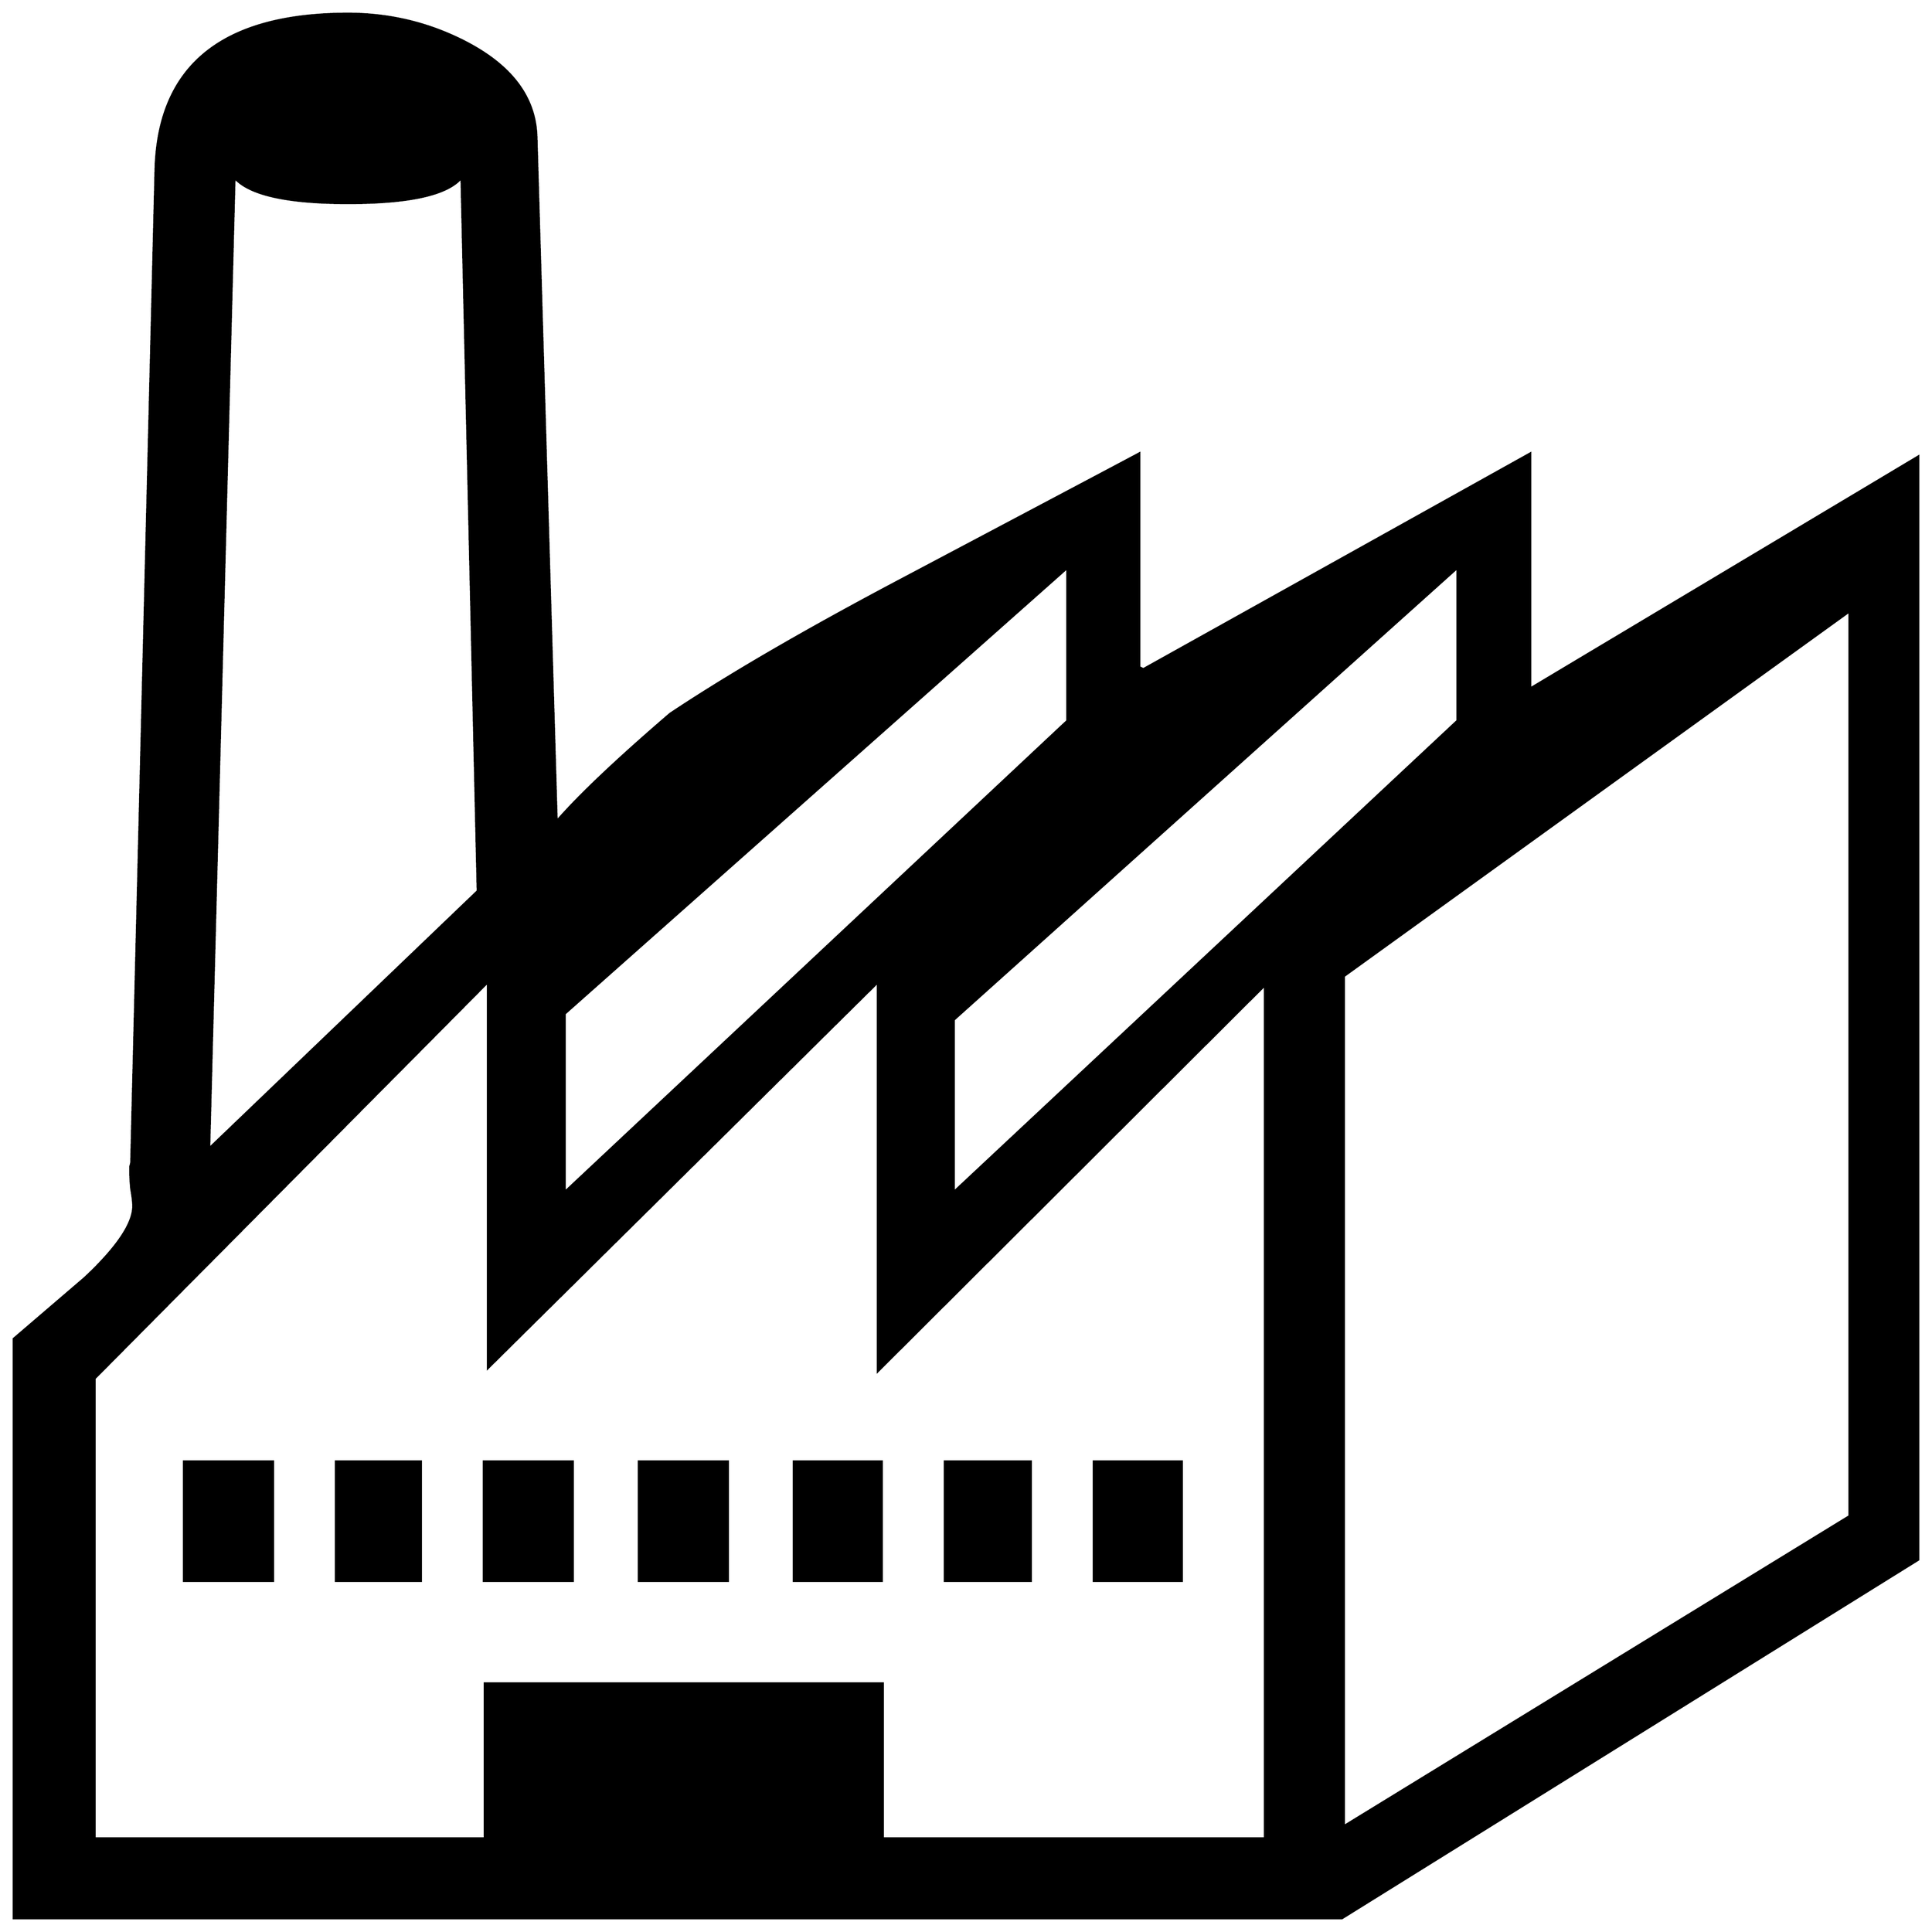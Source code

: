 


\begin{tikzpicture}[y=0.80pt, x=0.80pt, yscale=-1.0, xscale=1.0, inner sep=0pt, outer sep=0pt]
\begin{scope}[shift={(100.0,1717.0)},nonzero rule]
  \path[draw=.,fill=.,line width=1.600pt] (1962.0,-7.0) --
    (1393.0,347.0) -- (82.0,347.0) -- (82.0,-225.0) .. controls
    (105.333,-245.0) and (128.667,-265.0) .. (152.0,-285.0) ..
    controls (184.0,-315.0) and (200.0,-338.667) .. (200.0,-356.0)
    .. controls (200.0,-360.0) and (199.333,-365.667) ..
    (198.0,-373.0) .. controls (197.333,-380.333) and (197.0,-386.0)
    .. (197.0,-390.0) .. controls (197.0,-391.333) and
    (197.0,-393.0) .. (197.0,-395.0) .. controls (197.667,-397.0)
    and (198.0,-398.333) .. (198.0,-399.0) -- (222.0,-1379.0) ..
    controls (224.667,-1481.667) and (288.0,-1533.0) ..
    (412.0,-1533.0) .. controls (454.0,-1533.0) and
    (493.333,-1523.333) .. (530.0,-1504.0) .. controls
    (574.0,-1480.667) and (596.667,-1450.0) .. (598.0,-1412.0) --
    (618.0,-736.0) .. controls (640.667,-762.0) and (678.0,-797.333)
    .. (730.0,-842.0) .. controls (788.0,-880.667) and
    (864.333,-925.0) .. (959.0,-975.0) .. controls
    (1106.333,-1053.0) and (1184.333,-1094.333) .. (1193.0,-1099.0) --
    (1193.0,-888.0) -- (1197.0,-886.0) -- (1579.0,-1099.0) --
    (1579.0,-867.0) -- (1962.0,-1096.0) -- (1962.0,-7.0) --
    cycle(1894.0,-50.0) -- (1894.0,-943.0) -- (1395.0,-583.0) --
    (1395.0,256.0) -- (1894.0,-50.0) -- cycle(1507.0,-835.0) --
    (1507.0,-986.0) -- (1010.0,-540.0) -- (1010.0,-370.0) --
    (1507.0,-835.0) -- cycle(1122.0,-835.0) -- (1122.0,-986.0)
    -- (626.0,-546.0) -- (626.0,-370.0) -- (1122.0,-835.0) --
    cycle(540.0,-667.0) -- (524.0,-1371.0) .. controls
    (510.0,-1354.333) and (472.667,-1346.0) .. (412.0,-1346.0) ..
    controls (352.0,-1346.0) and (314.667,-1354.333) ..
    (300.0,-1371.0) -- (275.0,-413.0) -- (540.0,-667.0) --
    cycle(1317.0,268.0) -- (1317.0,-574.0) -- (935.0,-193.0) --
    (935.0,-577.0) -- (550.0,-196.0) -- (550.0,-577.0) --
    (162.0,-186.0) -- (162.0,268.0) -- (547.0,268.0) --
    (547.0,115.0) -- (940.0,115.0) -- (940.0,268.0) --
    (1317.0,268.0) -- cycle(1235.0,14.0) -- (1148.0,14.0) --
    (1148.0,-104.0) -- (1235.0,-104.0) -- (1235.0,14.0) --
    cycle(1086.0,14.0) -- (1001.0,14.0) -- (1001.0,-104.0) --
    (1086.0,-104.0) -- (1086.0,14.0) -- cycle(939.0,14.0) --
    (852.0,14.0) -- (852.0,-104.0) -- (939.0,-104.0) --
    (939.0,14.0) -- cycle(787.0,14.0) -- (699.0,14.0) --
    (699.0,-104.0) -- (787.0,-104.0) -- (787.0,14.0) --
    cycle(634.0,14.0) -- (546.0,14.0) -- (546.0,-104.0) --
    (634.0,-104.0) -- (634.0,14.0) -- cycle(484.0,14.0) --
    (400.0,14.0) -- (400.0,-104.0) -- (484.0,-104.0) --
    (484.0,14.0) -- cycle(338.0,14.0) -- (250.0,14.0) --
    (250.0,-104.0) -- (338.0,-104.0) -- (338.0,14.0) -- cycle;
\end{scope}

\end{tikzpicture}

